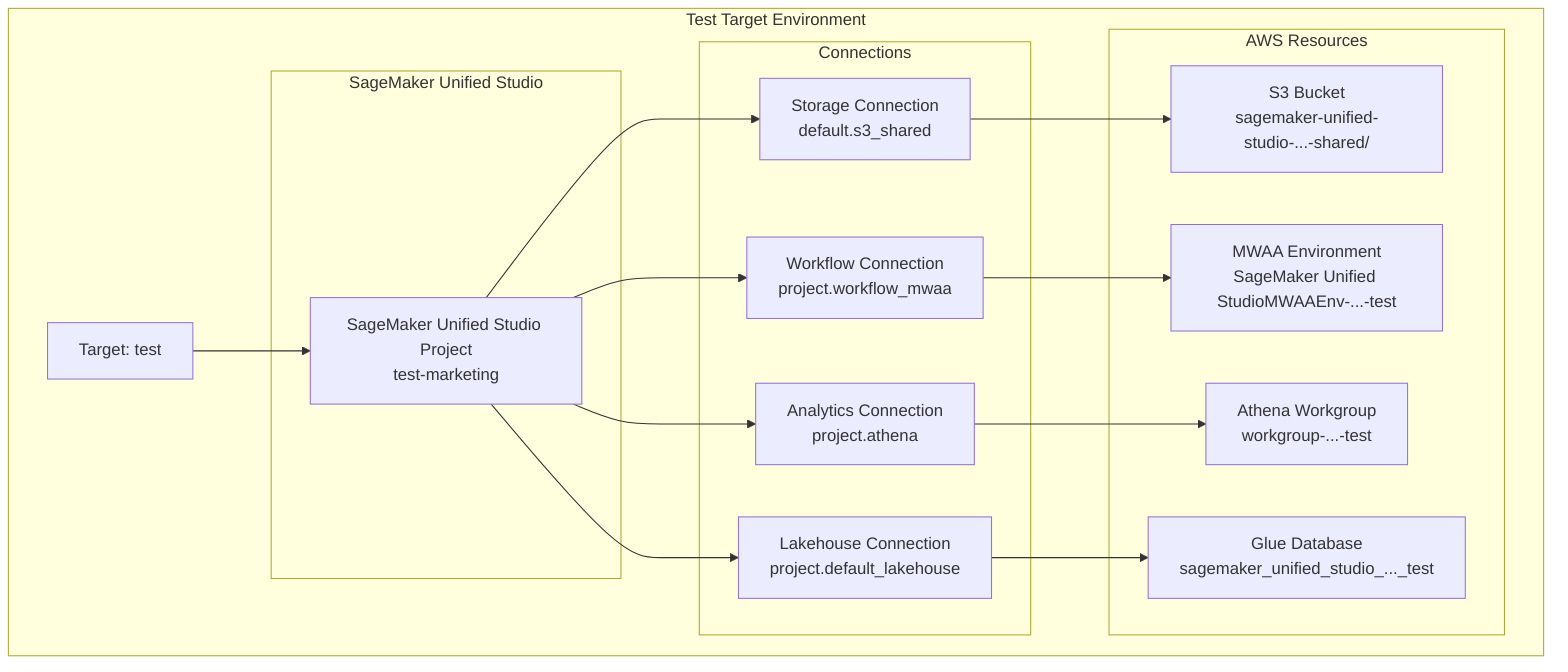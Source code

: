 graph TB
    subgraph "Test Target Environment"
        T2[Target: test]
        
        subgraph "SageMaker Unified Studio"
            P2[SageMaker Unified Studio Project<br/>test-marketing]
        end
        
        subgraph "Connections"
            SC2[Storage Connection<br/>default.s3_shared]
            WC2[Workflow Connection<br/>project.workflow_mwaa]
            AC2[Analytics Connection<br/>project.athena]
            LC2[Lakehouse Connection<br/>project.default_lakehouse]
        end
        
        subgraph "AWS Resources"
            S32[S3 Bucket<br/>sagemaker-unified-studio-...-shared/]
            MWAA2[MWAA Environment<br/>SageMaker Unified StudioMWAAEnv-...-test]
            ATHENA2[Athena Workgroup<br/>workgroup-...-test]
            GLUE2[Glue Database<br/>sagemaker_unified_studio_..._test]
        end
    end
    
    T2 --> P2
    P2 --> SC2
    P2 --> WC2
    P2 --> AC2
    P2 --> LC2
    
    SC2 --> S32
    WC2 --> MWAA2
    AC2 --> ATHENA2
    LC2 --> GLUE2
